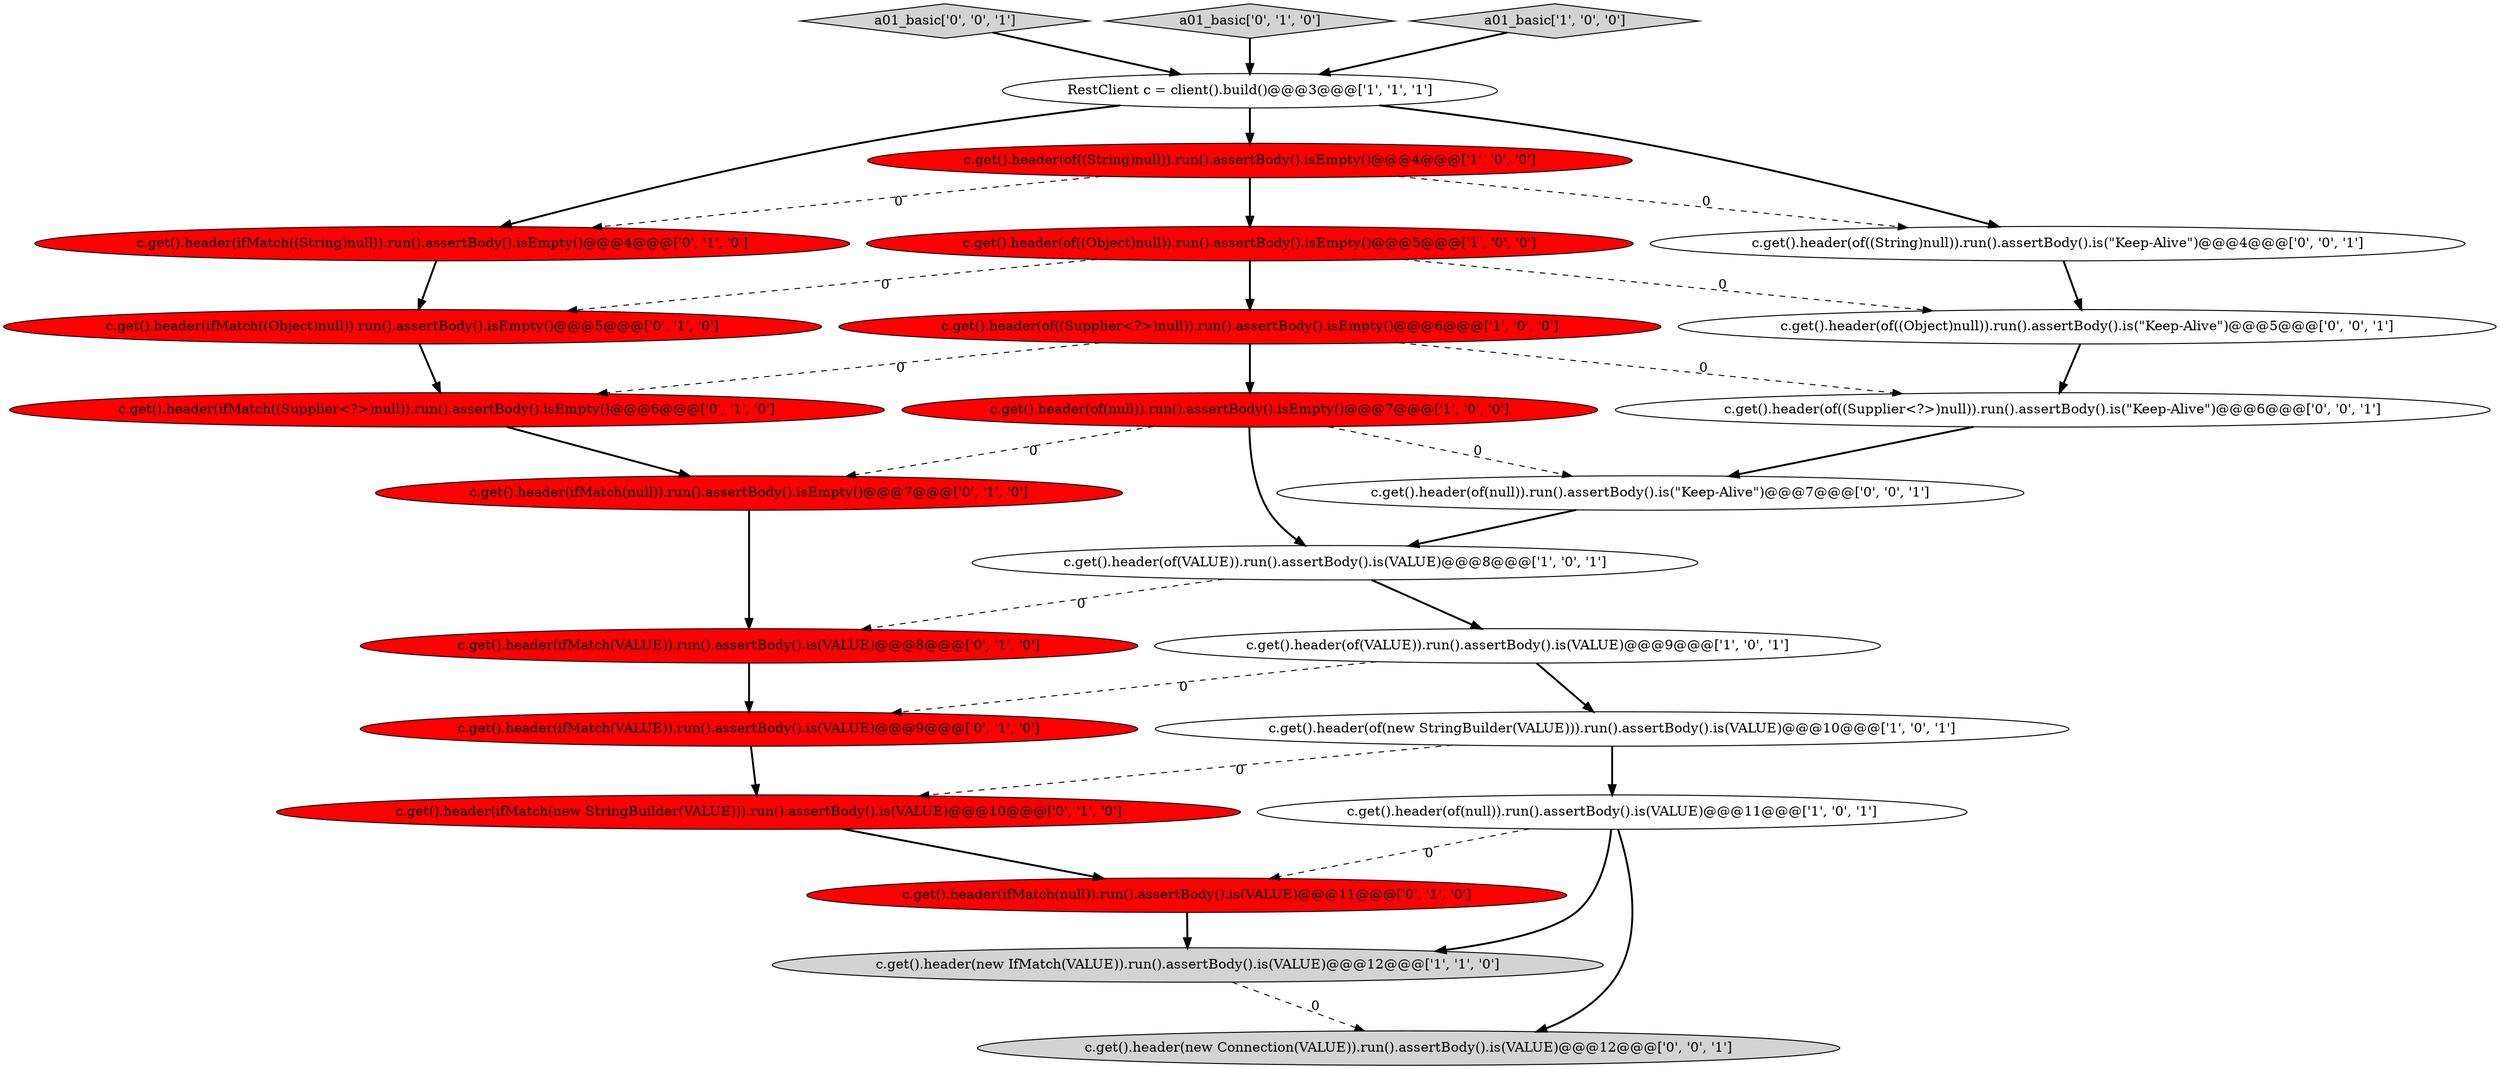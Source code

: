 digraph {
18 [style = filled, label = "c.get().header(ifMatch((Object)null)).run().assertBody().isEmpty()@@@5@@@['0', '1', '0']", fillcolor = red, shape = ellipse image = "AAA1AAABBB2BBB"];
19 [style = filled, label = "c.get().header(ifMatch(VALUE)).run().assertBody().is(VALUE)@@@9@@@['0', '1', '0']", fillcolor = red, shape = ellipse image = "AAA1AAABBB2BBB"];
22 [style = filled, label = "c.get().header(of((String)null)).run().assertBody().is(\"Keep-Alive\")@@@4@@@['0', '0', '1']", fillcolor = white, shape = ellipse image = "AAA0AAABBB3BBB"];
5 [style = filled, label = "c.get().header(of(VALUE)).run().assertBody().is(VALUE)@@@9@@@['1', '0', '1']", fillcolor = white, shape = ellipse image = "AAA0AAABBB1BBB"];
9 [style = filled, label = "c.get().header(of(null)).run().assertBody().isEmpty()@@@7@@@['1', '0', '0']", fillcolor = red, shape = ellipse image = "AAA1AAABBB1BBB"];
25 [style = filled, label = "c.get().header(of(null)).run().assertBody().is(\"Keep-Alive\")@@@7@@@['0', '0', '1']", fillcolor = white, shape = ellipse image = "AAA0AAABBB3BBB"];
21 [style = filled, label = "a01_basic['0', '0', '1']", fillcolor = lightgray, shape = diamond image = "AAA0AAABBB3BBB"];
16 [style = filled, label = "c.get().header(ifMatch((String)null)).run().assertBody().isEmpty()@@@4@@@['0', '1', '0']", fillcolor = red, shape = ellipse image = "AAA1AAABBB2BBB"];
15 [style = filled, label = "c.get().header(ifMatch(VALUE)).run().assertBody().is(VALUE)@@@8@@@['0', '1', '0']", fillcolor = red, shape = ellipse image = "AAA1AAABBB2BBB"];
8 [style = filled, label = "c.get().header(of((String)null)).run().assertBody().isEmpty()@@@4@@@['1', '0', '0']", fillcolor = red, shape = ellipse image = "AAA1AAABBB1BBB"];
2 [style = filled, label = "RestClient c = client().build()@@@3@@@['1', '1', '1']", fillcolor = white, shape = ellipse image = "AAA0AAABBB1BBB"];
6 [style = filled, label = "c.get().header(of(VALUE)).run().assertBody().is(VALUE)@@@8@@@['1', '0', '1']", fillcolor = white, shape = ellipse image = "AAA0AAABBB1BBB"];
0 [style = filled, label = "c.get().header(of(null)).run().assertBody().is(VALUE)@@@11@@@['1', '0', '1']", fillcolor = white, shape = ellipse image = "AAA0AAABBB1BBB"];
24 [style = filled, label = "c.get().header(new Connection(VALUE)).run().assertBody().is(VALUE)@@@12@@@['0', '0', '1']", fillcolor = lightgray, shape = ellipse image = "AAA0AAABBB3BBB"];
14 [style = filled, label = "a01_basic['0', '1', '0']", fillcolor = lightgray, shape = diamond image = "AAA0AAABBB2BBB"];
4 [style = filled, label = "a01_basic['1', '0', '0']", fillcolor = lightgray, shape = diamond image = "AAA0AAABBB1BBB"];
10 [style = filled, label = "c.get().header(of((Supplier<?>)null)).run().assertBody().isEmpty()@@@6@@@['1', '0', '0']", fillcolor = red, shape = ellipse image = "AAA1AAABBB1BBB"];
12 [style = filled, label = "c.get().header(ifMatch(new StringBuilder(VALUE))).run().assertBody().is(VALUE)@@@10@@@['0', '1', '0']", fillcolor = red, shape = ellipse image = "AAA1AAABBB2BBB"];
13 [style = filled, label = "c.get().header(ifMatch((Supplier<?>)null)).run().assertBody().isEmpty()@@@6@@@['0', '1', '0']", fillcolor = red, shape = ellipse image = "AAA1AAABBB2BBB"];
23 [style = filled, label = "c.get().header(of((Supplier<?>)null)).run().assertBody().is(\"Keep-Alive\")@@@6@@@['0', '0', '1']", fillcolor = white, shape = ellipse image = "AAA0AAABBB3BBB"];
11 [style = filled, label = "c.get().header(ifMatch(null)).run().assertBody().isEmpty()@@@7@@@['0', '1', '0']", fillcolor = red, shape = ellipse image = "AAA1AAABBB2BBB"];
7 [style = filled, label = "c.get().header(of((Object)null)).run().assertBody().isEmpty()@@@5@@@['1', '0', '0']", fillcolor = red, shape = ellipse image = "AAA1AAABBB1BBB"];
17 [style = filled, label = "c.get().header(ifMatch(null)).run().assertBody().is(VALUE)@@@11@@@['0', '1', '0']", fillcolor = red, shape = ellipse image = "AAA1AAABBB2BBB"];
3 [style = filled, label = "c.get().header(of(new StringBuilder(VALUE))).run().assertBody().is(VALUE)@@@10@@@['1', '0', '1']", fillcolor = white, shape = ellipse image = "AAA0AAABBB1BBB"];
1 [style = filled, label = "c.get().header(new IfMatch(VALUE)).run().assertBody().is(VALUE)@@@12@@@['1', '1', '0']", fillcolor = lightgray, shape = ellipse image = "AAA0AAABBB1BBB"];
20 [style = filled, label = "c.get().header(of((Object)null)).run().assertBody().is(\"Keep-Alive\")@@@5@@@['0', '0', '1']", fillcolor = white, shape = ellipse image = "AAA0AAABBB3BBB"];
5->3 [style = bold, label=""];
23->25 [style = bold, label=""];
8->16 [style = dashed, label="0"];
16->18 [style = bold, label=""];
7->18 [style = dashed, label="0"];
17->1 [style = bold, label=""];
19->12 [style = bold, label=""];
7->10 [style = bold, label=""];
12->17 [style = bold, label=""];
7->20 [style = dashed, label="0"];
4->2 [style = bold, label=""];
10->13 [style = dashed, label="0"];
15->19 [style = bold, label=""];
25->6 [style = bold, label=""];
0->17 [style = dashed, label="0"];
13->11 [style = bold, label=""];
11->15 [style = bold, label=""];
3->0 [style = bold, label=""];
8->7 [style = bold, label=""];
9->6 [style = bold, label=""];
21->2 [style = bold, label=""];
8->22 [style = dashed, label="0"];
6->5 [style = bold, label=""];
3->12 [style = dashed, label="0"];
20->23 [style = bold, label=""];
22->20 [style = bold, label=""];
6->15 [style = dashed, label="0"];
1->24 [style = dashed, label="0"];
0->1 [style = bold, label=""];
0->24 [style = bold, label=""];
9->25 [style = dashed, label="0"];
18->13 [style = bold, label=""];
9->11 [style = dashed, label="0"];
10->9 [style = bold, label=""];
14->2 [style = bold, label=""];
2->22 [style = bold, label=""];
5->19 [style = dashed, label="0"];
10->23 [style = dashed, label="0"];
2->8 [style = bold, label=""];
2->16 [style = bold, label=""];
}

